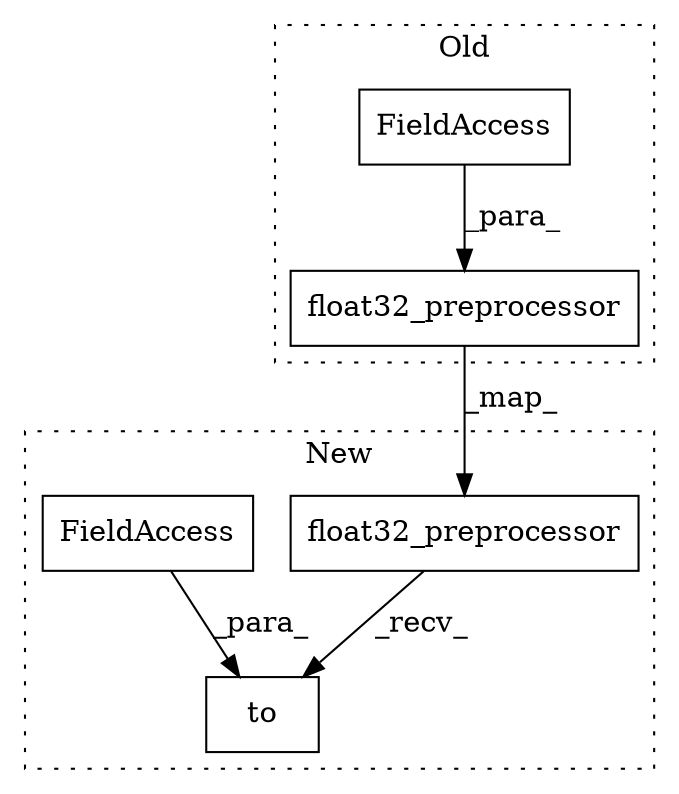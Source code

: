 digraph G {
subgraph cluster0 {
1 [label="float32_preprocessor" a="32" s="5131,5168" l="21,1" shape="box"];
4 [label="FieldAccess" a="22" s="5159" l="9" shape="box"];
label = "Old";
style="dotted";
}
subgraph cluster1 {
2 [label="float32_preprocessor" a="32" s="5161,5188" l="21,1" shape="box"];
3 [label="to" a="32" s="5190,5204" l="3,1" shape="box"];
5 [label="FieldAccess" a="22" s="5193" l="11" shape="box"];
label = "New";
style="dotted";
}
1 -> 2 [label="_map_"];
2 -> 3 [label="_recv_"];
4 -> 1 [label="_para_"];
5 -> 3 [label="_para_"];
}